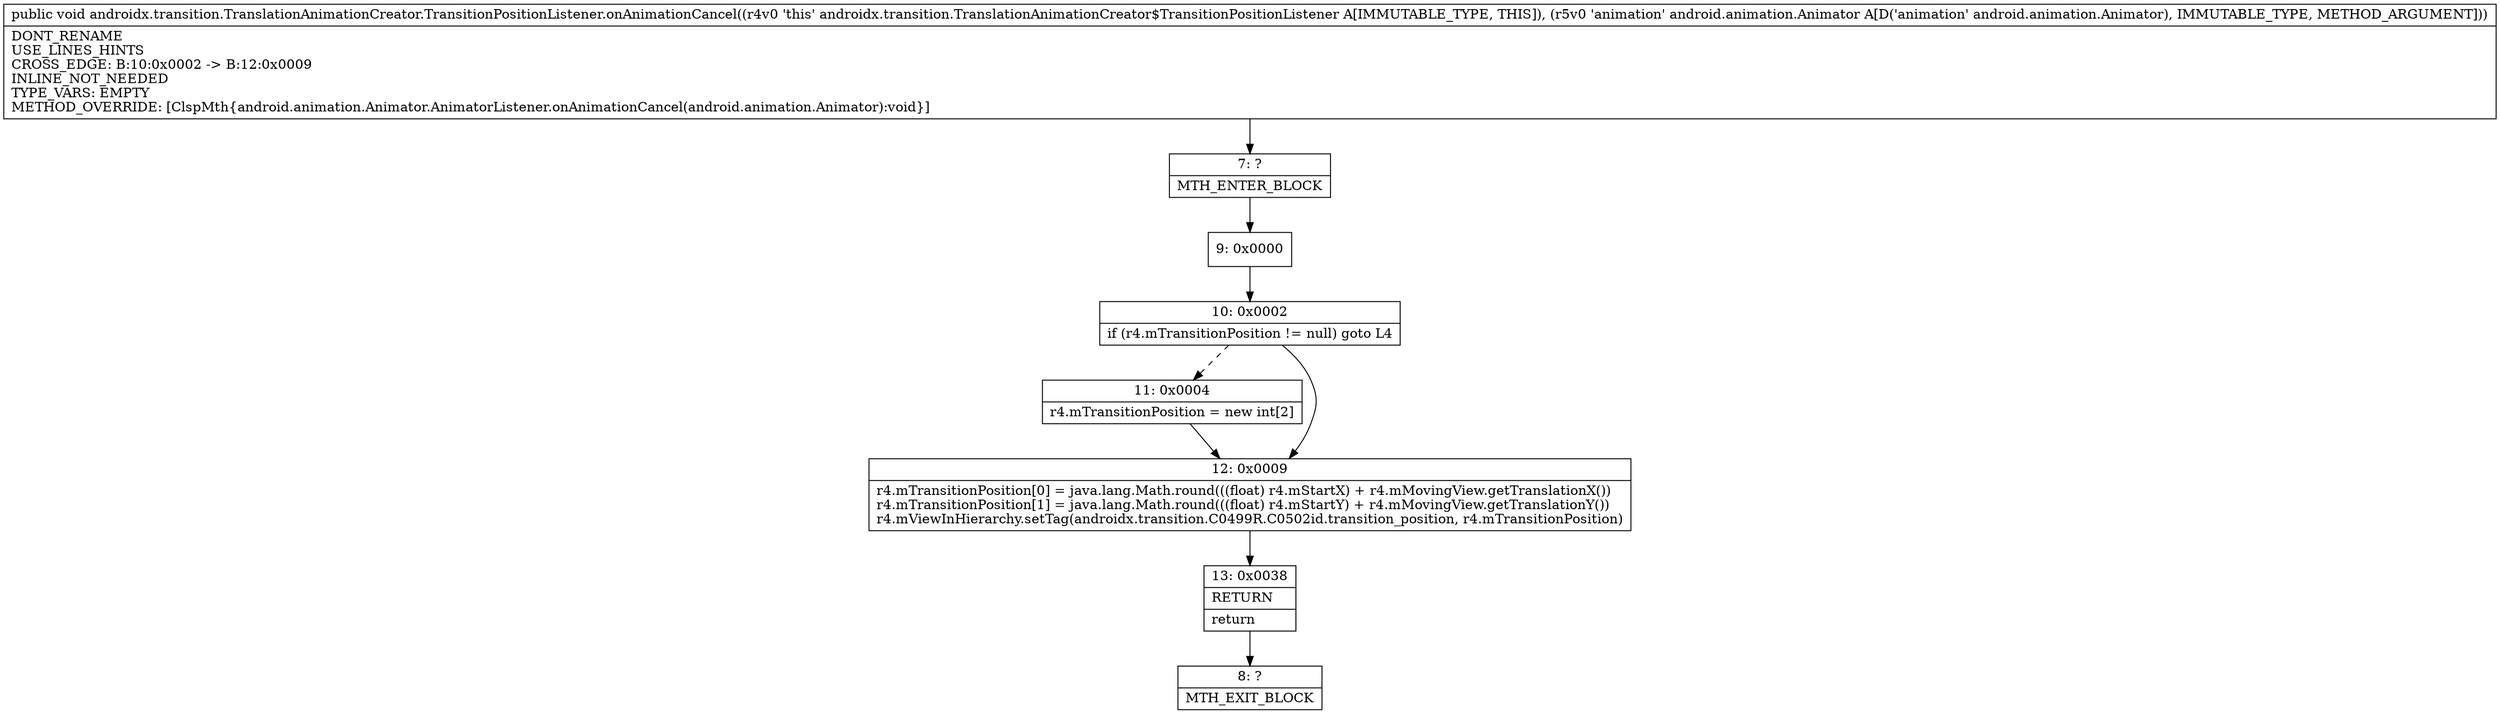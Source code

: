 digraph "CFG forandroidx.transition.TranslationAnimationCreator.TransitionPositionListener.onAnimationCancel(Landroid\/animation\/Animator;)V" {
Node_7 [shape=record,label="{7\:\ ?|MTH_ENTER_BLOCK\l}"];
Node_9 [shape=record,label="{9\:\ 0x0000}"];
Node_10 [shape=record,label="{10\:\ 0x0002|if (r4.mTransitionPosition != null) goto L4\l}"];
Node_11 [shape=record,label="{11\:\ 0x0004|r4.mTransitionPosition = new int[2]\l}"];
Node_12 [shape=record,label="{12\:\ 0x0009|r4.mTransitionPosition[0] = java.lang.Math.round(((float) r4.mStartX) + r4.mMovingView.getTranslationX())\lr4.mTransitionPosition[1] = java.lang.Math.round(((float) r4.mStartY) + r4.mMovingView.getTranslationY())\lr4.mViewInHierarchy.setTag(androidx.transition.C0499R.C0502id.transition_position, r4.mTransitionPosition)\l}"];
Node_13 [shape=record,label="{13\:\ 0x0038|RETURN\l|return\l}"];
Node_8 [shape=record,label="{8\:\ ?|MTH_EXIT_BLOCK\l}"];
MethodNode[shape=record,label="{public void androidx.transition.TranslationAnimationCreator.TransitionPositionListener.onAnimationCancel((r4v0 'this' androidx.transition.TranslationAnimationCreator$TransitionPositionListener A[IMMUTABLE_TYPE, THIS]), (r5v0 'animation' android.animation.Animator A[D('animation' android.animation.Animator), IMMUTABLE_TYPE, METHOD_ARGUMENT]))  | DONT_RENAME\lUSE_LINES_HINTS\lCROSS_EDGE: B:10:0x0002 \-\> B:12:0x0009\lINLINE_NOT_NEEDED\lTYPE_VARS: EMPTY\lMETHOD_OVERRIDE: [ClspMth\{android.animation.Animator.AnimatorListener.onAnimationCancel(android.animation.Animator):void\}]\l}"];
MethodNode -> Node_7;Node_7 -> Node_9;
Node_9 -> Node_10;
Node_10 -> Node_11[style=dashed];
Node_10 -> Node_12;
Node_11 -> Node_12;
Node_12 -> Node_13;
Node_13 -> Node_8;
}

